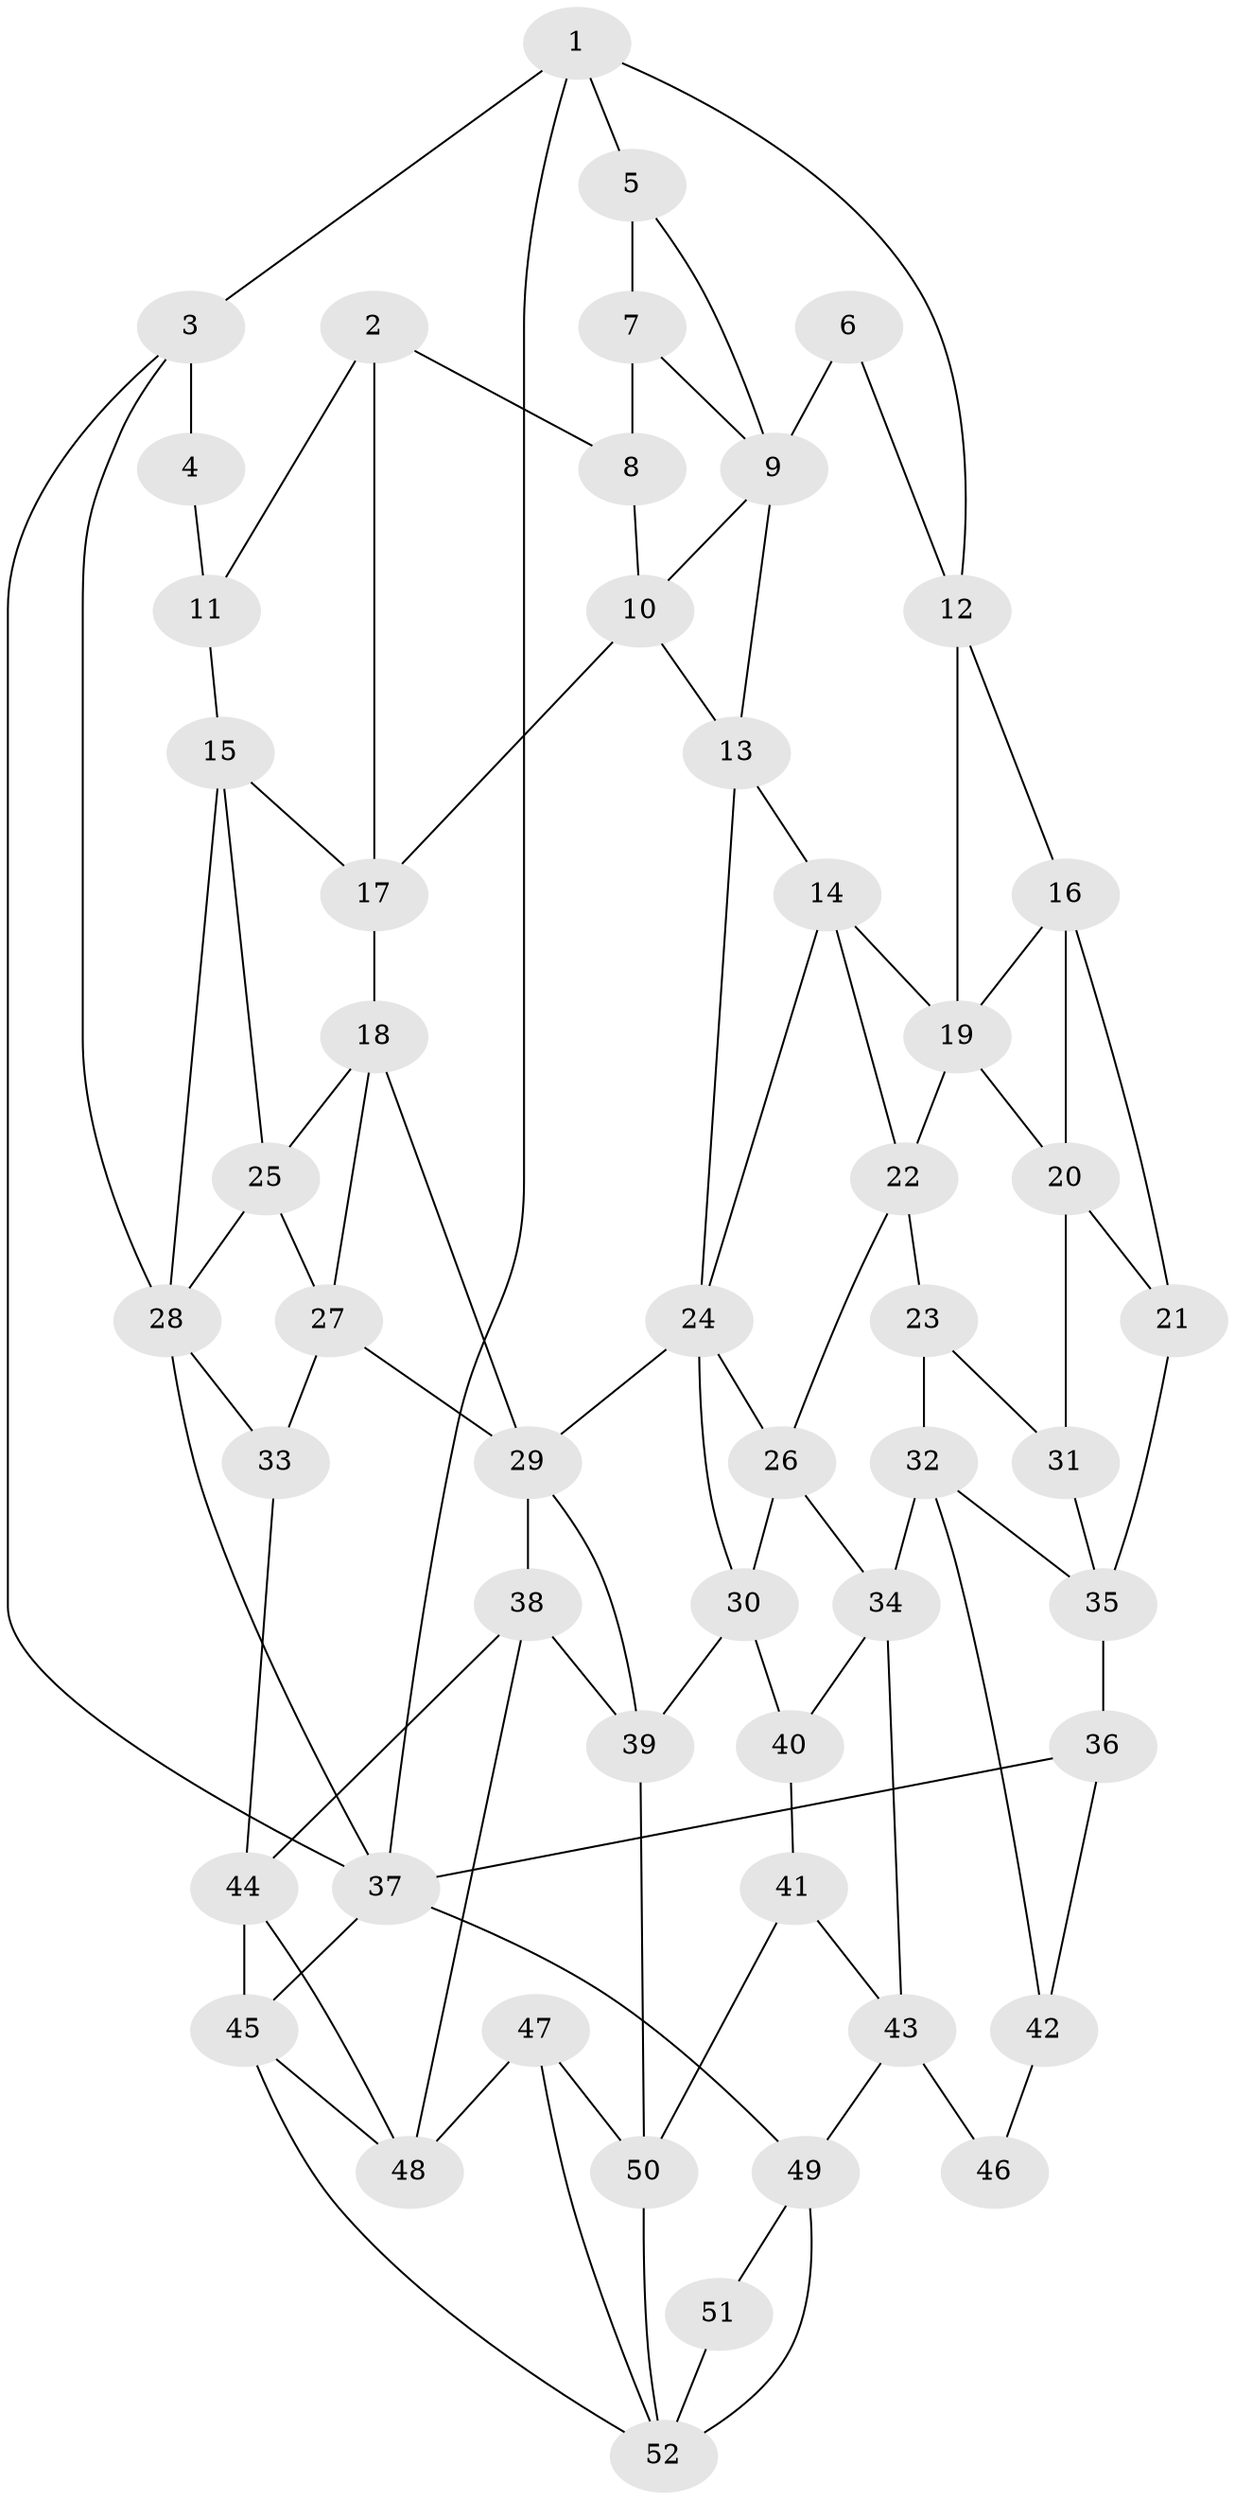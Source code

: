 // original degree distribution, {3: 0.015151515151515152, 6: 0.25, 4: 0.26515151515151514, 5: 0.4696969696969697}
// Generated by graph-tools (version 1.1) at 2025/38/03/04/25 23:38:33]
// undirected, 52 vertices, 97 edges
graph export_dot {
  node [color=gray90,style=filled];
  1;
  2;
  3;
  4;
  5;
  6;
  7;
  8;
  9;
  10;
  11;
  12;
  13;
  14;
  15;
  16;
  17;
  18;
  19;
  20;
  21;
  22;
  23;
  24;
  25;
  26;
  27;
  28;
  29;
  30;
  31;
  32;
  33;
  34;
  35;
  36;
  37;
  38;
  39;
  40;
  41;
  42;
  43;
  44;
  45;
  46;
  47;
  48;
  49;
  50;
  51;
  52;
  1 -- 3 [weight=1.0];
  1 -- 5 [weight=1.0];
  1 -- 12 [weight=1.0];
  1 -- 37 [weight=1.0];
  2 -- 8 [weight=1.0];
  2 -- 11 [weight=1.0];
  2 -- 17 [weight=1.0];
  3 -- 4 [weight=2.0];
  3 -- 28 [weight=1.0];
  3 -- 37 [weight=1.0];
  4 -- 11 [weight=2.0];
  5 -- 7 [weight=2.0];
  5 -- 9 [weight=1.0];
  6 -- 9 [weight=2.0];
  6 -- 12 [weight=1.0];
  7 -- 8 [weight=2.0];
  7 -- 9 [weight=1.0];
  8 -- 10 [weight=1.0];
  9 -- 10 [weight=1.0];
  9 -- 13 [weight=1.0];
  10 -- 13 [weight=1.0];
  10 -- 17 [weight=1.0];
  11 -- 15 [weight=1.0];
  12 -- 16 [weight=1.0];
  12 -- 19 [weight=1.0];
  13 -- 14 [weight=1.0];
  13 -- 24 [weight=1.0];
  14 -- 19 [weight=1.0];
  14 -- 22 [weight=1.0];
  14 -- 24 [weight=1.0];
  15 -- 17 [weight=1.0];
  15 -- 25 [weight=1.0];
  15 -- 28 [weight=1.0];
  16 -- 19 [weight=1.0];
  16 -- 20 [weight=1.0];
  16 -- 21 [weight=1.0];
  17 -- 18 [weight=1.0];
  18 -- 25 [weight=1.0];
  18 -- 27 [weight=1.0];
  18 -- 29 [weight=1.0];
  19 -- 20 [weight=1.0];
  19 -- 22 [weight=1.0];
  20 -- 21 [weight=1.0];
  20 -- 31 [weight=2.0];
  21 -- 35 [weight=1.0];
  22 -- 23 [weight=1.0];
  22 -- 26 [weight=1.0];
  23 -- 31 [weight=1.0];
  23 -- 32 [weight=1.0];
  24 -- 26 [weight=1.0];
  24 -- 29 [weight=1.0];
  24 -- 30 [weight=1.0];
  25 -- 27 [weight=1.0];
  25 -- 28 [weight=1.0];
  26 -- 30 [weight=1.0];
  26 -- 34 [weight=1.0];
  27 -- 29 [weight=1.0];
  27 -- 33 [weight=1.0];
  28 -- 33 [weight=1.0];
  28 -- 37 [weight=1.0];
  29 -- 38 [weight=1.0];
  29 -- 39 [weight=1.0];
  30 -- 39 [weight=1.0];
  30 -- 40 [weight=2.0];
  31 -- 35 [weight=1.0];
  32 -- 34 [weight=1.0];
  32 -- 35 [weight=1.0];
  32 -- 42 [weight=1.0];
  33 -- 44 [weight=1.0];
  34 -- 40 [weight=1.0];
  34 -- 43 [weight=1.0];
  35 -- 36 [weight=1.0];
  36 -- 37 [weight=1.0];
  36 -- 42 [weight=1.0];
  37 -- 45 [weight=1.0];
  37 -- 49 [weight=1.0];
  38 -- 39 [weight=1.0];
  38 -- 44 [weight=1.0];
  38 -- 48 [weight=1.0];
  39 -- 50 [weight=1.0];
  40 -- 41 [weight=1.0];
  41 -- 43 [weight=1.0];
  41 -- 50 [weight=1.0];
  42 -- 46 [weight=2.0];
  43 -- 46 [weight=2.0];
  43 -- 49 [weight=1.0];
  44 -- 45 [weight=1.0];
  44 -- 48 [weight=1.0];
  45 -- 48 [weight=1.0];
  45 -- 52 [weight=1.0];
  47 -- 48 [weight=1.0];
  47 -- 50 [weight=1.0];
  47 -- 52 [weight=1.0];
  49 -- 51 [weight=1.0];
  49 -- 52 [weight=1.0];
  50 -- 52 [weight=1.0];
  51 -- 52 [weight=2.0];
}
